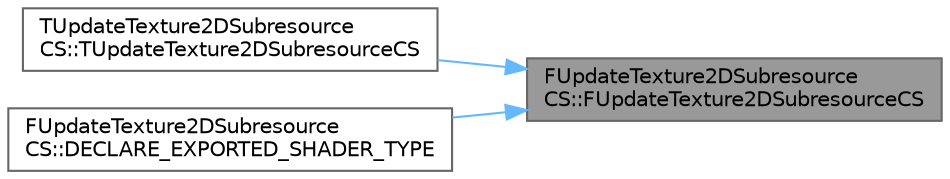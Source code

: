 digraph "FUpdateTexture2DSubresourceCS::FUpdateTexture2DSubresourceCS"
{
 // INTERACTIVE_SVG=YES
 // LATEX_PDF_SIZE
  bgcolor="transparent";
  edge [fontname=Helvetica,fontsize=10,labelfontname=Helvetica,labelfontsize=10];
  node [fontname=Helvetica,fontsize=10,shape=box,height=0.2,width=0.4];
  rankdir="RL";
  Node1 [id="Node000001",label="FUpdateTexture2DSubresource\lCS::FUpdateTexture2DSubresourceCS",height=0.2,width=0.4,color="gray40", fillcolor="grey60", style="filled", fontcolor="black",tooltip=" "];
  Node1 -> Node2 [id="edge1_Node000001_Node000002",dir="back",color="steelblue1",style="solid",tooltip=" "];
  Node2 [id="Node000002",label="TUpdateTexture2DSubresource\lCS::TUpdateTexture2DSubresourceCS",height=0.2,width=0.4,color="grey40", fillcolor="white", style="filled",URL="$d2/d02/classTUpdateTexture2DSubresourceCS.html#a30cb69f18d0ad02af3d4a74251f8bed1",tooltip=" "];
  Node1 -> Node3 [id="edge2_Node000001_Node000003",dir="back",color="steelblue1",style="solid",tooltip=" "];
  Node3 [id="Node000003",label="FUpdateTexture2DSubresource\lCS::DECLARE_EXPORTED_SHADER_TYPE",height=0.2,width=0.4,color="grey40", fillcolor="white", style="filled",URL="$db/d9d/classFUpdateTexture2DSubresourceCS.html#a24549b2fd672828f11809c12431e1366",tooltip=" "];
}
